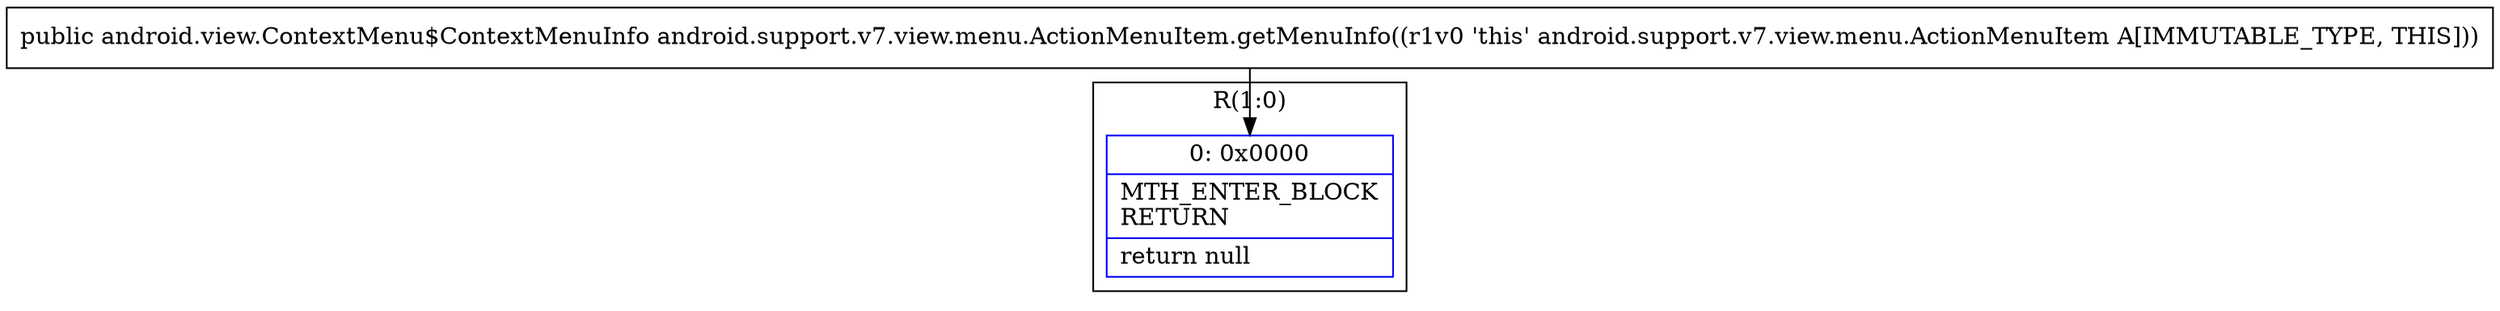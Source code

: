 digraph "CFG forandroid.support.v7.view.menu.ActionMenuItem.getMenuInfo()Landroid\/view\/ContextMenu$ContextMenuInfo;" {
subgraph cluster_Region_1719290049 {
label = "R(1:0)";
node [shape=record,color=blue];
Node_0 [shape=record,label="{0\:\ 0x0000|MTH_ENTER_BLOCK\lRETURN\l|return null\l}"];
}
MethodNode[shape=record,label="{public android.view.ContextMenu$ContextMenuInfo android.support.v7.view.menu.ActionMenuItem.getMenuInfo((r1v0 'this' android.support.v7.view.menu.ActionMenuItem A[IMMUTABLE_TYPE, THIS])) }"];
MethodNode -> Node_0;
}

